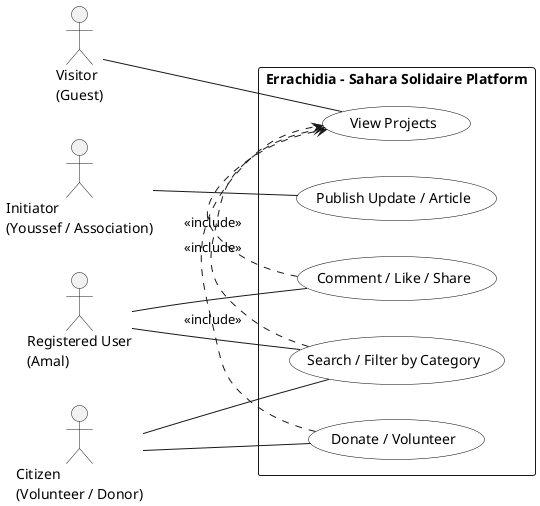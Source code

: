 @startuml

left to right direction
skinparam packageStyle rectangle
skinparam usecase {
  BackgroundColor White
  BorderColor Black
}

actor "Visitor\n(Guest)" as Visitor
actor "Initiator\n(Youssef / Association)" as Initiator
actor "Registered User\n(Amal)" as Registered
actor "Citizen\n(Volunteer / Donor)" as Citizen

package "Errachidia – Sahara Solidaire Platform" {
  
  ' Use Cases
  usecase "View Projects" as UC_View
  usecase "Publish Update / Article" as UC_Publish
  usecase "Comment / Like / Share" as UC_Comment
  usecase "Donate / Volunteer" as UC_Participate
  usecase "Search / Filter by Category" as UC_Search

}

' -------------------------
' Relationships
' -------------------------

Visitor -- UC_View
Initiator -- UC_Publish
Registered -- UC_Comment
Registered -- UC_Search
Citizen -- UC_Participate
Citizen -- UC_Search

' Include / Extend relationships
UC_Participate .> UC_View : <<include>>
UC_Comment .> UC_View : <<include>>
UC_Search .> UC_View : <<include>>

@enduml
